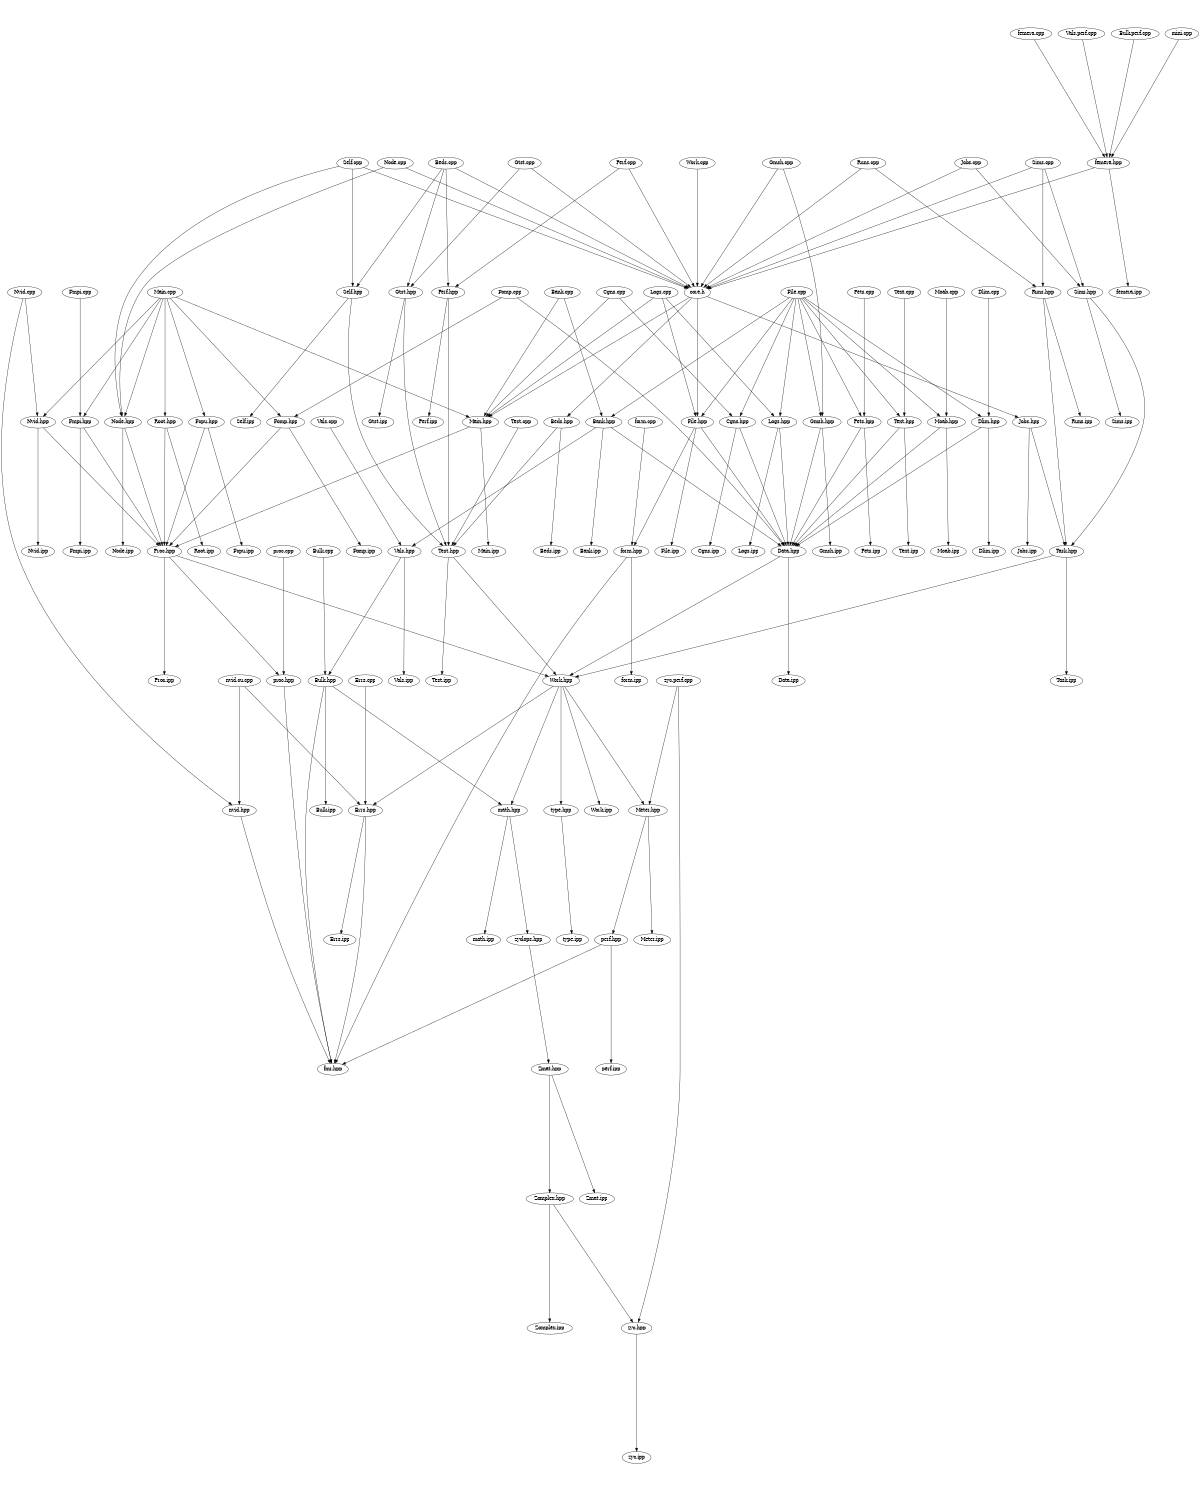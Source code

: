 digraph "source tree" {
    overlap=scale;
    size="8,10";
    ratio="fill";
    fontsize="16";
    fontname="Helvetica";
	clusterrank="local";
	"Zmat.hpp" -> "Zomplex.hpp"
	"Gtst.cpp" -> "core.h"
	"Meter.hpp" -> "perf.hpp"
	"zyc.perf.cpp" -> "zyc.hpp"
	"Main.cpp" -> "Fomp.hpp"
	"Gmsh.hpp" -> "Gmsh.ipp"
	"Errs.cpp" -> "Errs.hpp"
	"Work.hpp" -> "Errs.hpp"
	"Proc.hpp" -> "proc.hpp"
	"Bulk.cpp" -> "Bulk.hpp"
	"Fmpi.hpp" -> "Fmpi.ipp"
	"Sims.hpp" -> "Sims.ipp"
	"nvid.cu.cpp" -> "nvid.hpp"
	"Nvid.hpp" -> "Proc.hpp"
	"Root.hpp" -> "Proc.hpp"
	"Main.cpp" -> "Node.hpp"
	"File.cpp" -> "Pets.hpp"
	"Runs.cpp" -> "Runs.hpp"
	"Perf.hpp" -> "Test.hpp"
	"Beds.cpp" -> "Gtst.hpp"
	"Node.cpp" -> "Node.hpp"
	"core.h" -> "Main.hpp"
	"nvid.hpp" -> "fmr.hpp"
	"perf.hpp" -> "fmr.hpp"
	"Cgns.cpp" -> "Main.hpp"
	"Work.hpp" -> "math.hpp"
	"Data.hpp" -> "Data.ipp"
	"Bulk.hpp" -> "math.hpp"
	"Text.cpp" -> "Text.hpp"
	"Beds.cpp" -> "Self.hpp"
	"Fmpi.hpp" -> "Proc.hpp"
	"Test.hpp" -> "Work.hpp"
	"Node.hpp" -> "Node.ipp"
	"form.hpp" -> "form.ipp"
	"Gtst.cpp" -> "Gtst.hpp"
	"math.hpp" -> "math.ipp"
	"Gmsh.cpp" -> "Gmsh.hpp"
	"femera.hpp" -> "femera.ipp"
	"Zomplex.hpp" -> "Zomplex.ipp"
	"Fomp.hpp" -> "Proc.hpp"
	"Sims.cpp" -> "Sims.hpp"
	"Self.cpp" -> "core.h"
	"File.cpp" -> "Text.hpp"
	"File.cpp" -> "Moab.hpp"
	"Bank.hpp" -> "Bank.ipp"
	"Gtst.hpp" -> "Gtst.ipp"
	"zyc.perf.cpp" -> "Meter.hpp"
	"File.cpp" -> "Cgns.hpp"
	"type.hpp" -> "type.ipp"
	"Bank.cpp" -> "Main.hpp"
	"Runs.cpp" -> "core.h"
	"File.cpp" -> "File.hpp"
	"zyclops.hpp" -> "Zmat.hpp"
	"Fcpu.hpp" -> "Fcpu.ipp"
	"core.h" -> "Beds.hpp"
	"Errs.hpp" -> "fmr.hpp"
	"Task.hpp" -> "Work.hpp"
	"Root.hpp" -> "Root.ipp"
	"Errs.hpp" -> "Errs.ipp"
	"Jobs.cpp" -> "Sims.hpp"
	"Main.hpp" -> "Main.ipp"
	"Logs.cpp" -> "Main.hpp"
	"Gmsh.hpp" -> "Data.hpp"
	"Node.hpp" -> "Proc.hpp"
	"File.hpp" -> "Data.hpp"
	"Vals.hpp" -> "Bulk.hpp"
	"Beds.hpp" -> "Test.hpp"
	"form.hpp" -> "fmr.hpp"
	"Gtst.hpp" -> "Test.hpp"
	"Data.hpp" -> "Work.hpp"
	"Bulk.hpp" -> "Bulk.ipp"
	"Nvid.cpp" -> "Nvid.hpp"
	"Bank.cpp" -> "Bank.hpp"
	"Work.hpp" -> "Meter.hpp"
	"Jobs.cpp" -> "core.h"
	"Moab.hpp" -> "Moab.ipp"
	"Task.hpp" -> "Task.ipp"
	"Sims.cpp" -> "core.h"
	"File.cpp" -> "Bank.hpp"
	"Test.hpp" -> "Test.ipp"
	"Runs.hpp" -> "Task.hpp"
	"Perf.cpp" -> "core.h"
	"Beds.cpp" -> "core.h"
	"Vals.hpp" -> "Vals.ipp"
	"femera.cpp" -> "femera.hpp"
	"Jobs.hpp" -> "Jobs.ipp"
	"Fomp.cpp" -> "Fomp.hpp"
	"Nvid.hpp" -> "Nvid.ipp"
	"Logs.cpp" -> "Logs.hpp"
	"Cgns.cpp" -> "Cgns.hpp"
	"proc.hpp" -> "fmr.hpp"
	"Main.cpp" -> "Main.hpp"
	"Vals.cpp" -> "Vals.hpp"
	"Proc.hpp" -> "Proc.ipp"
	"Perf.hpp" -> "Perf.ipp"
	"Main.cpp" -> "Fmpi.hpp"
	"Work.cpp" -> "core.h"
	"Main.cpp" -> "Fcpu.hpp"
	"Runs.hpp" -> "Runs.ipp"
	"Logs.cpp" -> "File.hpp"
	"math.hpp" -> "zyclops.hpp"
	"Beds.cpp" -> "Perf.hpp"
	"Zmat.hpp" -> "Zmat.ipp"
	"File.cpp" -> "Gmsh.hpp"
	"Vals.perf.cpp" -> "femera.hpp"
	"Work.hpp" -> "Work.ipp"
	"Nvid.cpp" -> "nvid.hpp"
	"Pets.hpp" -> "Data.hpp"
	"Pets.cpp" -> "Pets.hpp"
	"Text.hpp" -> "Data.hpp"
	"Text.hpp" -> "Text.ipp"
	"Work.hpp" -> "type.hpp"
	"Fcpu.hpp" -> "Proc.hpp"
	"Moab.hpp" -> "Data.hpp"
	"File.hpp" -> "File.ipp"
	"Cgns.hpp" -> "Data.hpp"
	"Meter.hpp" -> "Meter.ipp"
	"Main.cpp" -> "Nvid.hpp"
	"core.h" -> "File.hpp"
	"zyc.hpp" -> "zyc.ipp"
	"Fomp.hpp" -> "Fomp.ipp"
	"Logs.hpp" -> "Data.hpp"
	"Bulk.hpp" -> "fmr.hpp"
	"form.cpp" -> "form.hpp"
	"Perf.cpp" -> "Perf.hpp"
	"perf.hpp" -> "perf.ipp"
	"Self.hpp" -> "Test.hpp"
	"Bulk.perf.cpp" -> "femera.hpp"
	"proc.cpp" -> "proc.hpp"
	"Self.hpp" -> "Self.ipp"
	"Fmpi.cpp" -> "Fmpi.hpp"
	"Node.cpp" -> "core.h"
	"File.cpp" -> "Logs.hpp"
	"core.h" -> "Jobs.hpp"
	"Pets.hpp" -> "Pets.ipp"
	"Bank.hpp" -> "Vals.hpp"
	"Dlim.cpp" -> "Dlim.hpp"
	"Test.cpp" -> "Test.hpp"
	"nvid.cu.cpp" -> "Errs.hpp"
	"Main.cpp" -> "Root.hpp"
	"Logs.hpp" -> "Logs.ipp"
	"Zomplex.hpp" -> "zyc.hpp"
	"Self.cpp" -> "Self.hpp"
	"mini.cpp" -> "femera.hpp"
	"File.cpp" -> "Dlim.hpp"
	"Fomp.cpp" -> "Data.hpp"
	"Moab.cpp" -> "Moab.hpp"
	"Proc.hpp" -> "Work.hpp"
	"File.hpp" -> "form.hpp"
	"Sims.hpp" -> "Task.hpp"
	"Cgns.hpp" -> "Cgns.ipp"
	"Beds.hpp" -> "Beds.ipp"
	"Self.cpp" -> "Node.hpp"
	"femera.hpp" -> "core.h"
	"Gmsh.cpp" -> "core.h"
	"Sims.cpp" -> "Runs.hpp"
	"Bank.hpp" -> "Data.hpp"
	"Dlim.hpp" -> "Data.hpp"
	"Main.hpp" -> "Proc.hpp"
	"Jobs.hpp" -> "Task.hpp"
	"Dlim.hpp" -> "Dlim.ipp"
}
